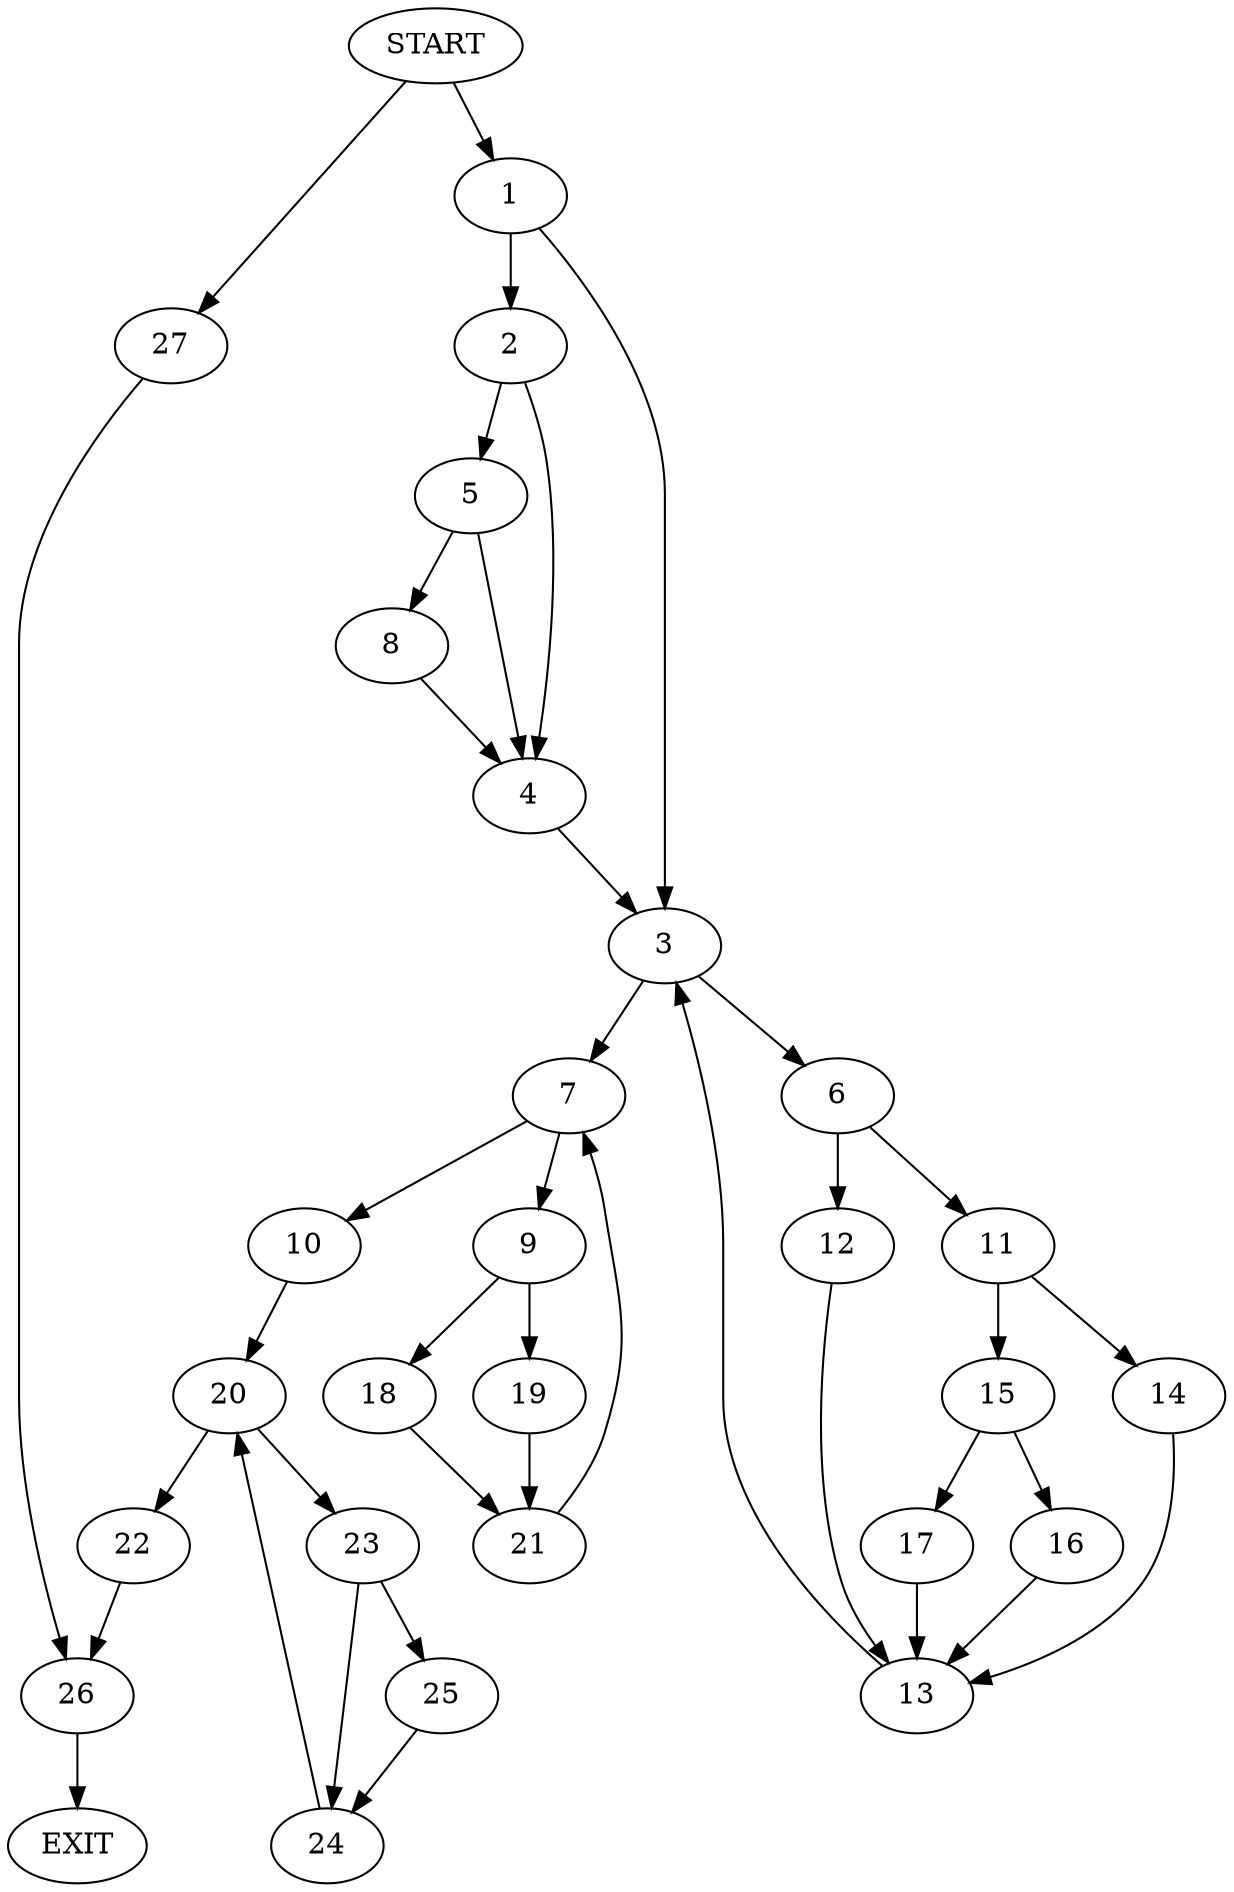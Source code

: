 digraph {
0 [label="START"]
28 [label="EXIT"]
0 -> 1
1 -> 2
1 -> 3
2 -> 4
2 -> 5
3 -> 6
3 -> 7
5 -> 8
5 -> 4
4 -> 3
8 -> 4
7 -> 9
7 -> 10
6 -> 11
6 -> 12
12 -> 13
11 -> 14
11 -> 15
13 -> 3
15 -> 16
15 -> 17
14 -> 13
16 -> 13
17 -> 13
9 -> 18
9 -> 19
10 -> 20
18 -> 21
19 -> 21
21 -> 7
20 -> 22
20 -> 23
23 -> 24
23 -> 25
22 -> 26
25 -> 24
24 -> 20
26 -> 28
0 -> 27
27 -> 26
}
